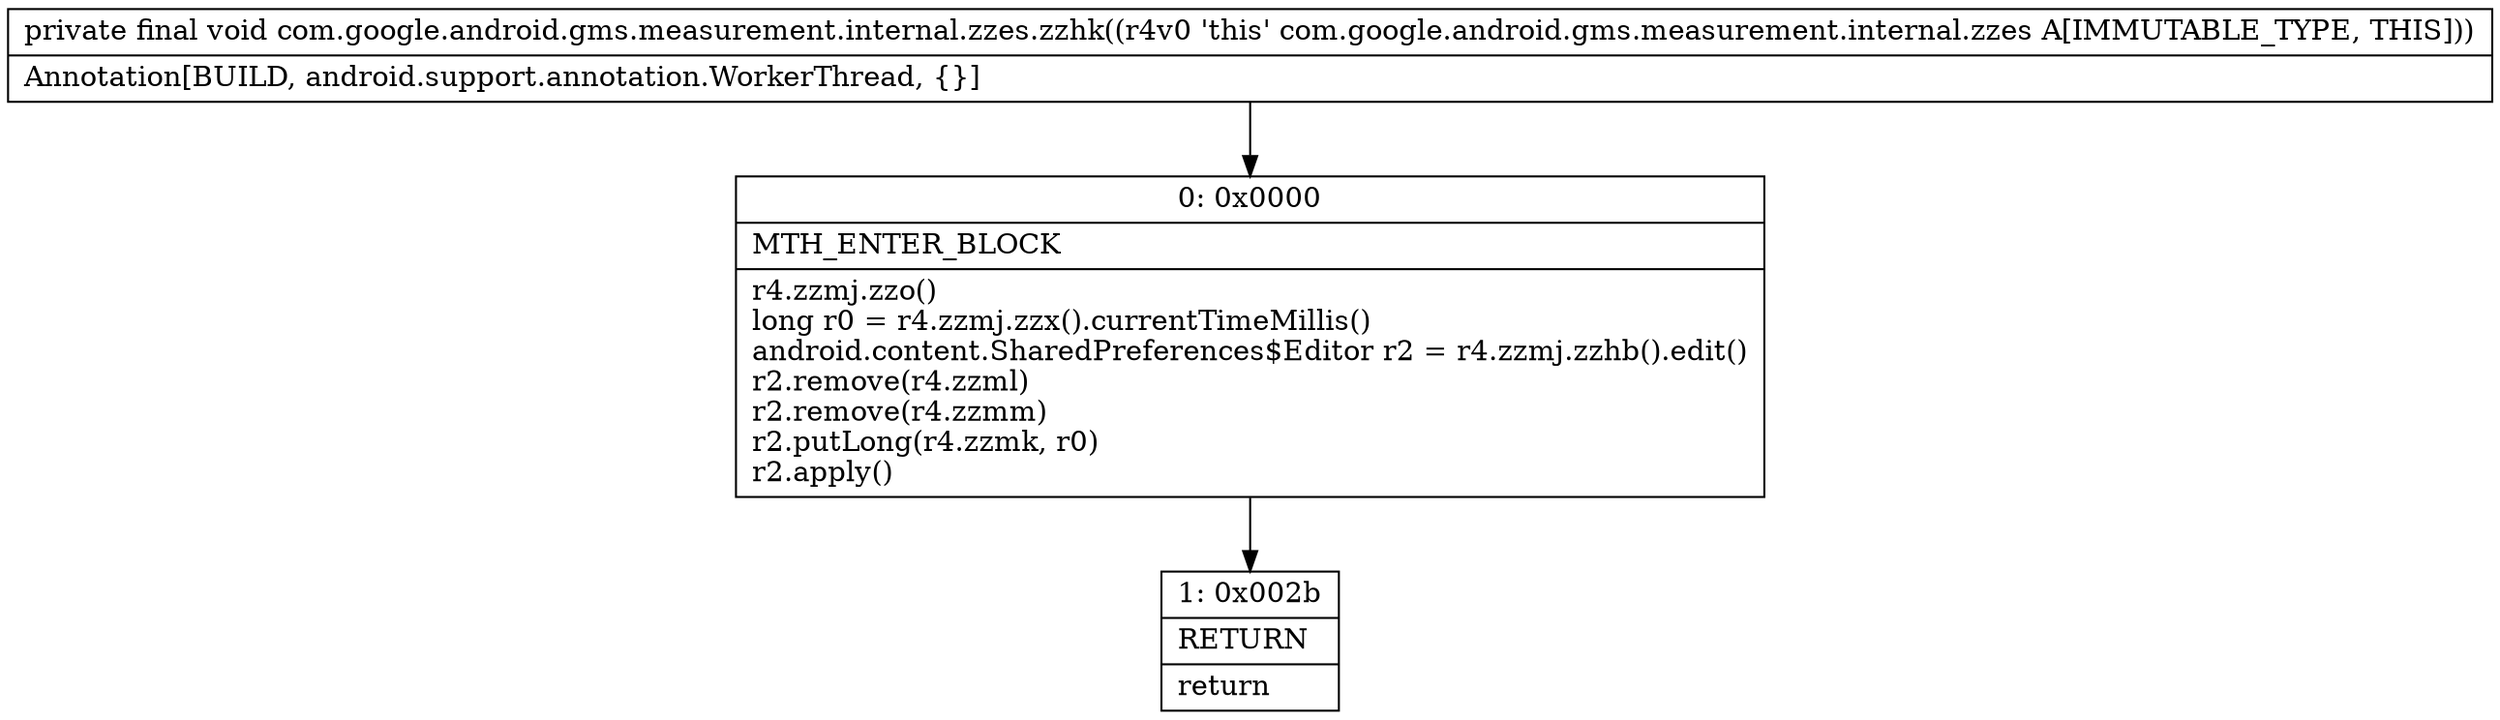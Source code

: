 digraph "CFG forcom.google.android.gms.measurement.internal.zzes.zzhk()V" {
Node_0 [shape=record,label="{0\:\ 0x0000|MTH_ENTER_BLOCK\l|r4.zzmj.zzo()\llong r0 = r4.zzmj.zzx().currentTimeMillis()\landroid.content.SharedPreferences$Editor r2 = r4.zzmj.zzhb().edit()\lr2.remove(r4.zzml)\lr2.remove(r4.zzmm)\lr2.putLong(r4.zzmk, r0)\lr2.apply()\l}"];
Node_1 [shape=record,label="{1\:\ 0x002b|RETURN\l|return\l}"];
MethodNode[shape=record,label="{private final void com.google.android.gms.measurement.internal.zzes.zzhk((r4v0 'this' com.google.android.gms.measurement.internal.zzes A[IMMUTABLE_TYPE, THIS]))  | Annotation[BUILD, android.support.annotation.WorkerThread, \{\}]\l}"];
MethodNode -> Node_0;
Node_0 -> Node_1;
}

